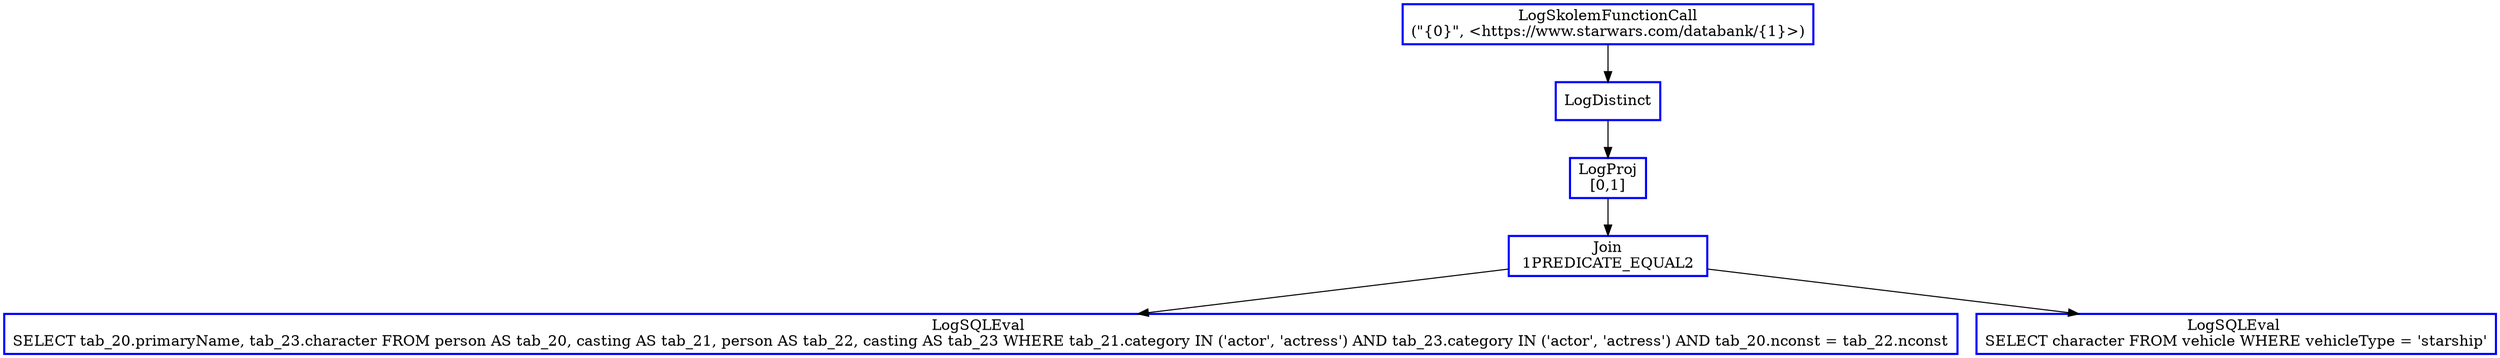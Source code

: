 digraph  g{
node [shape=rectangle, color=black, fontcolor=black, style=bold]
0 [label="LogSkolemFunctionCall
(\"{0}\", <https://www.starwars.com/databank/{1}>)" , color = blue] ; 
1 [label="LogDistinct" , color = blue] ; 
0 -> 1 ; 
2 [label="LogProj
[0,1]" , color = blue] ; 
1 -> 2 ; 
3 [label="Join\n 1PREDICATE_EQUAL2 ", color = blue] ; 
2 -> 3 ; 
4 [label="LogSQLEval 
SELECT tab_20.primaryName, tab_23.character FROM person AS tab_20, casting AS tab_21, person AS tab_22, casting AS tab_23 WHERE tab_21.category IN ('actor', 'actress') AND tab_23.category IN ('actor', 'actress') AND tab_20.nconst = tab_22.nconst", color = blue] ; 
3 -> 4 ; 
5 [label="LogSQLEval 
SELECT character FROM vehicle WHERE vehicleType = 'starship'", color = blue] ; 
3 -> 5 ; 
}

